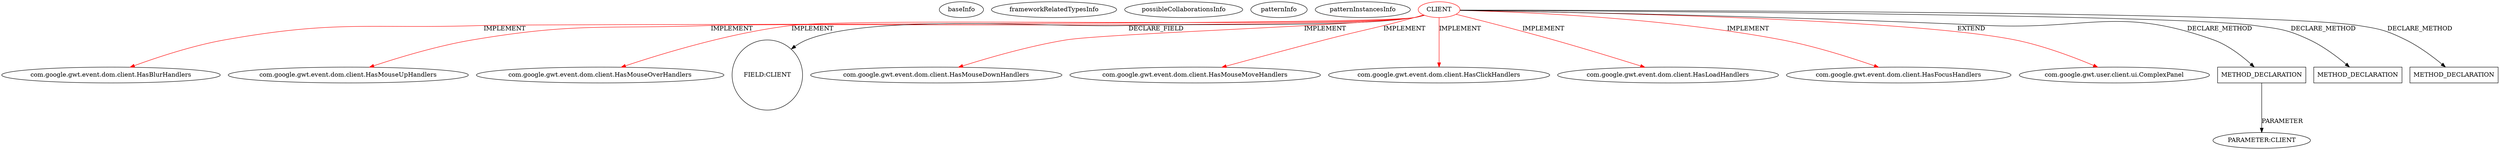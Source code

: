 digraph {
baseInfo[graphId=685,category="pattern",isAnonymous=false,possibleRelation=false]
frameworkRelatedTypesInfo[0="com.google.gwt.user.client.ui.ComplexPanel",1="com.google.gwt.event.dom.client.HasLoadHandlers",2="com.google.gwt.event.dom.client.HasMouseOverHandlers",3="com.google.gwt.event.dom.client.HasMouseMoveHandlers",4="com.google.gwt.event.dom.client.HasFocusHandlers",5="com.google.gwt.event.dom.client.HasClickHandlers",6="com.google.gwt.event.dom.client.HasMouseDownHandlers",7="com.google.gwt.event.dom.client.HasBlurHandlers",8="com.google.gwt.event.dom.client.HasMouseUpHandlers"]
possibleCollaborationsInfo[]
patternInfo[frequency=5.0,patternRootClient=0]
patternInstancesInfo[0="mguiral-GwtSvgLib~/mguiral-GwtSvgLib/GwtSvgLib-master/src/gwt/html5/svg/client/user/ui/SVGSymbolWidget.java~SVGSymbolWidget~3998",1="mguiral-GwtSvgLib~/mguiral-GwtSvgLib/GwtSvgLib-master/src/gwt/html5/svg/client/user/ui/SVGUseWidget.java~SVGUseWidget~3995",2="mguiral-GwtSvgLib~/mguiral-GwtSvgLib/GwtSvgLib-master/src/gwt/html5/svg/client/user/ui/SVGTextContentWidget.java~SVGTextContentWidget~3987",3="mguiral-GwtSvgLib~/mguiral-GwtSvgLib/GwtSvgLib-master/src/gwt/html5/svg/client/user/ui/SVGGraphicalWidget.java~SVGGraphicalWidget~3974",4="mguiral-GwtSvgLib~/mguiral-GwtSvgLib/GwtSvgLib-master/src/gwt/html5/svg/client/user/ui/SVGSwitchWidget.java~SVGSwitchWidget~4001"]
3[label="com.google.gwt.event.dom.client.HasBlurHandlers",vertexType="FRAMEWORK_INTERFACE_TYPE",isFrameworkType=false]
0[label="CLIENT",vertexType="ROOT_CLIENT_CLASS_DECLARATION",isFrameworkType=false,color=red]
6[label="com.google.gwt.event.dom.client.HasMouseUpHandlers",vertexType="FRAMEWORK_INTERFACE_TYPE",isFrameworkType=false]
7[label="com.google.gwt.event.dom.client.HasMouseOverHandlers",vertexType="FRAMEWORK_INTERFACE_TYPE",isFrameworkType=false]
11[label="FIELD:CLIENT",vertexType="FIELD_DECLARATION",isFrameworkType=false,shape=circle]
5[label="com.google.gwt.event.dom.client.HasMouseDownHandlers",vertexType="FRAMEWORK_INTERFACE_TYPE",isFrameworkType=false]
8[label="com.google.gwt.event.dom.client.HasMouseMoveHandlers",vertexType="FRAMEWORK_INTERFACE_TYPE",isFrameworkType=false]
4[label="com.google.gwt.event.dom.client.HasClickHandlers",vertexType="FRAMEWORK_INTERFACE_TYPE",isFrameworkType=false]
10[label="com.google.gwt.event.dom.client.HasLoadHandlers",vertexType="FRAMEWORK_INTERFACE_TYPE",isFrameworkType=false]
2[label="com.google.gwt.event.dom.client.HasFocusHandlers",vertexType="FRAMEWORK_INTERFACE_TYPE",isFrameworkType=false]
1[label="com.google.gwt.user.client.ui.ComplexPanel",vertexType="FRAMEWORK_CLASS_TYPE",isFrameworkType=false]
146[label="METHOD_DECLARATION",vertexType="CLIENT_METHOD_DECLARATION",isFrameworkType=false,shape=box]
148[label="PARAMETER:CLIENT",vertexType="PARAMETER_DECLARATION",isFrameworkType=false]
142[label="METHOD_DECLARATION",vertexType="CLIENT_METHOD_DECLARATION",isFrameworkType=false,shape=box]
117[label="METHOD_DECLARATION",vertexType="CLIENT_METHOD_DECLARATION",isFrameworkType=false,shape=box]
0->1[label="EXTEND",color=red]
0->10[label="IMPLEMENT",color=red]
0->7[label="IMPLEMENT",color=red]
0->8[label="IMPLEMENT",color=red]
0->2[label="IMPLEMENT",color=red]
0->117[label="DECLARE_METHOD"]
0->4[label="IMPLEMENT",color=red]
0->5[label="IMPLEMENT",color=red]
0->142[label="DECLARE_METHOD"]
0->3[label="IMPLEMENT",color=red]
0->11[label="DECLARE_FIELD"]
0->146[label="DECLARE_METHOD"]
0->6[label="IMPLEMENT",color=red]
146->148[label="PARAMETER"]
}
